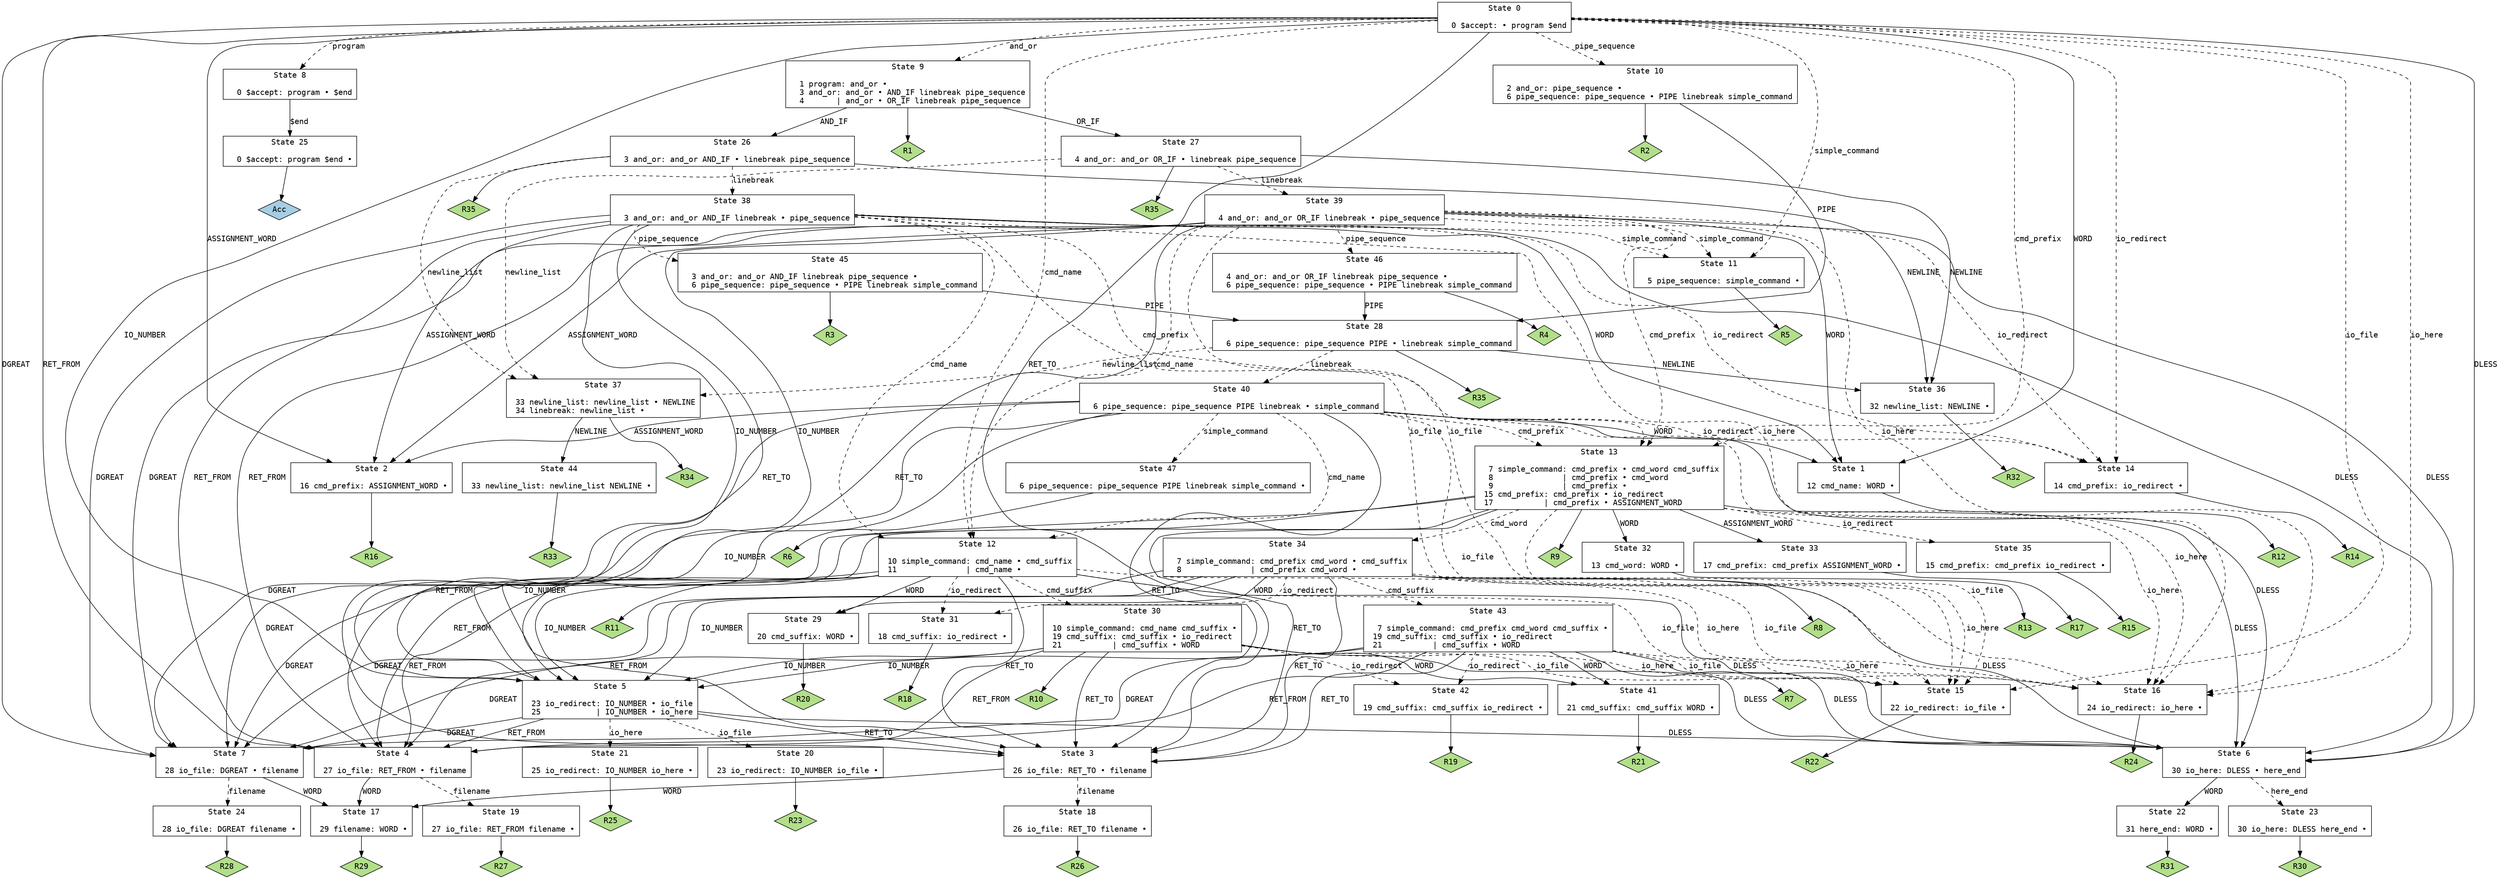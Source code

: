 // Generated by GNU Bison 3.8.2.
// Report bugs to <bug-bison@gnu.org>.
// Home page: <https://www.gnu.org/software/bison/>.

digraph "gram.y"
{
  node [fontname = courier, shape = box, colorscheme = paired6]
  edge [fontname = courier]

  0 [label="State 0\n\l  0 $accept: • program $end\l"]
  0 -> 1 [style=solid label="WORD"]
  0 -> 2 [style=solid label="ASSIGNMENT_WORD"]
  0 -> 3 [style=solid label="RET_TO"]
  0 -> 4 [style=solid label="RET_FROM"]
  0 -> 5 [style=solid label="IO_NUMBER"]
  0 -> 6 [style=solid label="DLESS"]
  0 -> 7 [style=solid label="DGREAT"]
  0 -> 8 [style=dashed label="program"]
  0 -> 9 [style=dashed label="and_or"]
  0 -> 10 [style=dashed label="pipe_sequence"]
  0 -> 11 [style=dashed label="simple_command"]
  0 -> 12 [style=dashed label="cmd_name"]
  0 -> 13 [style=dashed label="cmd_prefix"]
  0 -> 14 [style=dashed label="io_redirect"]
  0 -> 15 [style=dashed label="io_file"]
  0 -> 16 [style=dashed label="io_here"]
  1 [label="State 1\n\l 12 cmd_name: WORD •\l"]
  1 -> "1R12" [style=solid]
 "1R12" [label="R12", fillcolor=3, shape=diamond, style=filled]
  2 [label="State 2\n\l 16 cmd_prefix: ASSIGNMENT_WORD •\l"]
  2 -> "2R16" [style=solid]
 "2R16" [label="R16", fillcolor=3, shape=diamond, style=filled]
  3 [label="State 3\n\l 26 io_file: RET_TO • filename\l"]
  3 -> 17 [style=solid label="WORD"]
  3 -> 18 [style=dashed label="filename"]
  4 [label="State 4\n\l 27 io_file: RET_FROM • filename\l"]
  4 -> 17 [style=solid label="WORD"]
  4 -> 19 [style=dashed label="filename"]
  5 [label="State 5\n\l 23 io_redirect: IO_NUMBER • io_file\l 25            | IO_NUMBER • io_here\l"]
  5 -> 3 [style=solid label="RET_TO"]
  5 -> 4 [style=solid label="RET_FROM"]
  5 -> 6 [style=solid label="DLESS"]
  5 -> 7 [style=solid label="DGREAT"]
  5 -> 20 [style=dashed label="io_file"]
  5 -> 21 [style=dashed label="io_here"]
  6 [label="State 6\n\l 30 io_here: DLESS • here_end\l"]
  6 -> 22 [style=solid label="WORD"]
  6 -> 23 [style=dashed label="here_end"]
  7 [label="State 7\n\l 28 io_file: DGREAT • filename\l"]
  7 -> 17 [style=solid label="WORD"]
  7 -> 24 [style=dashed label="filename"]
  8 [label="State 8\n\l  0 $accept: program • $end\l"]
  8 -> 25 [style=solid label="$end"]
  9 [label="State 9\n\l  1 program: and_or •\l  3 and_or: and_or • AND_IF linebreak pipe_sequence\l  4       | and_or • OR_IF linebreak pipe_sequence\l"]
  9 -> 26 [style=solid label="AND_IF"]
  9 -> 27 [style=solid label="OR_IF"]
  9 -> "9R1" [style=solid]
 "9R1" [label="R1", fillcolor=3, shape=diamond, style=filled]
  10 [label="State 10\n\l  2 and_or: pipe_sequence •\l  6 pipe_sequence: pipe_sequence • PIPE linebreak simple_command\l"]
  10 -> 28 [style=solid label="PIPE"]
  10 -> "10R2" [style=solid]
 "10R2" [label="R2", fillcolor=3, shape=diamond, style=filled]
  11 [label="State 11\n\l  5 pipe_sequence: simple_command •\l"]
  11 -> "11R5" [style=solid]
 "11R5" [label="R5", fillcolor=3, shape=diamond, style=filled]
  12 [label="State 12\n\l 10 simple_command: cmd_name • cmd_suffix\l 11               | cmd_name •\l"]
  12 -> 29 [style=solid label="WORD"]
  12 -> 3 [style=solid label="RET_TO"]
  12 -> 4 [style=solid label="RET_FROM"]
  12 -> 5 [style=solid label="IO_NUMBER"]
  12 -> 6 [style=solid label="DLESS"]
  12 -> 7 [style=solid label="DGREAT"]
  12 -> 30 [style=dashed label="cmd_suffix"]
  12 -> 31 [style=dashed label="io_redirect"]
  12 -> 15 [style=dashed label="io_file"]
  12 -> 16 [style=dashed label="io_here"]
  12 -> "12R11" [style=solid]
 "12R11" [label="R11", fillcolor=3, shape=diamond, style=filled]
  13 [label="State 13\n\l  7 simple_command: cmd_prefix • cmd_word cmd_suffix\l  8               | cmd_prefix • cmd_word\l  9               | cmd_prefix •\l 15 cmd_prefix: cmd_prefix • io_redirect\l 17           | cmd_prefix • ASSIGNMENT_WORD\l"]
  13 -> 32 [style=solid label="WORD"]
  13 -> 33 [style=solid label="ASSIGNMENT_WORD"]
  13 -> 3 [style=solid label="RET_TO"]
  13 -> 4 [style=solid label="RET_FROM"]
  13 -> 5 [style=solid label="IO_NUMBER"]
  13 -> 6 [style=solid label="DLESS"]
  13 -> 7 [style=solid label="DGREAT"]
  13 -> 34 [style=dashed label="cmd_word"]
  13 -> 35 [style=dashed label="io_redirect"]
  13 -> 15 [style=dashed label="io_file"]
  13 -> 16 [style=dashed label="io_here"]
  13 -> "13R9" [style=solid]
 "13R9" [label="R9", fillcolor=3, shape=diamond, style=filled]
  14 [label="State 14\n\l 14 cmd_prefix: io_redirect •\l"]
  14 -> "14R14" [style=solid]
 "14R14" [label="R14", fillcolor=3, shape=diamond, style=filled]
  15 [label="State 15\n\l 22 io_redirect: io_file •\l"]
  15 -> "15R22" [style=solid]
 "15R22" [label="R22", fillcolor=3, shape=diamond, style=filled]
  16 [label="State 16\n\l 24 io_redirect: io_here •\l"]
  16 -> "16R24" [style=solid]
 "16R24" [label="R24", fillcolor=3, shape=diamond, style=filled]
  17 [label="State 17\n\l 29 filename: WORD •\l"]
  17 -> "17R29" [style=solid]
 "17R29" [label="R29", fillcolor=3, shape=diamond, style=filled]
  18 [label="State 18\n\l 26 io_file: RET_TO filename •\l"]
  18 -> "18R26" [style=solid]
 "18R26" [label="R26", fillcolor=3, shape=diamond, style=filled]
  19 [label="State 19\n\l 27 io_file: RET_FROM filename •\l"]
  19 -> "19R27" [style=solid]
 "19R27" [label="R27", fillcolor=3, shape=diamond, style=filled]
  20 [label="State 20\n\l 23 io_redirect: IO_NUMBER io_file •\l"]
  20 -> "20R23" [style=solid]
 "20R23" [label="R23", fillcolor=3, shape=diamond, style=filled]
  21 [label="State 21\n\l 25 io_redirect: IO_NUMBER io_here •\l"]
  21 -> "21R25" [style=solid]
 "21R25" [label="R25", fillcolor=3, shape=diamond, style=filled]
  22 [label="State 22\n\l 31 here_end: WORD •\l"]
  22 -> "22R31" [style=solid]
 "22R31" [label="R31", fillcolor=3, shape=diamond, style=filled]
  23 [label="State 23\n\l 30 io_here: DLESS here_end •\l"]
  23 -> "23R30" [style=solid]
 "23R30" [label="R30", fillcolor=3, shape=diamond, style=filled]
  24 [label="State 24\n\l 28 io_file: DGREAT filename •\l"]
  24 -> "24R28" [style=solid]
 "24R28" [label="R28", fillcolor=3, shape=diamond, style=filled]
  25 [label="State 25\n\l  0 $accept: program $end •\l"]
  25 -> "25R0" [style=solid]
 "25R0" [label="Acc", fillcolor=1, shape=diamond, style=filled]
  26 [label="State 26\n\l  3 and_or: and_or AND_IF • linebreak pipe_sequence\l"]
  26 -> 36 [style=solid label="NEWLINE"]
  26 -> 37 [style=dashed label="newline_list"]
  26 -> 38 [style=dashed label="linebreak"]
  26 -> "26R35" [style=solid]
 "26R35" [label="R35", fillcolor=3, shape=diamond, style=filled]
  27 [label="State 27\n\l  4 and_or: and_or OR_IF • linebreak pipe_sequence\l"]
  27 -> 36 [style=solid label="NEWLINE"]
  27 -> 37 [style=dashed label="newline_list"]
  27 -> 39 [style=dashed label="linebreak"]
  27 -> "27R35" [style=solid]
 "27R35" [label="R35", fillcolor=3, shape=diamond, style=filled]
  28 [label="State 28\n\l  6 pipe_sequence: pipe_sequence PIPE • linebreak simple_command\l"]
  28 -> 36 [style=solid label="NEWLINE"]
  28 -> 37 [style=dashed label="newline_list"]
  28 -> 40 [style=dashed label="linebreak"]
  28 -> "28R35" [style=solid]
 "28R35" [label="R35", fillcolor=3, shape=diamond, style=filled]
  29 [label="State 29\n\l 20 cmd_suffix: WORD •\l"]
  29 -> "29R20" [style=solid]
 "29R20" [label="R20", fillcolor=3, shape=diamond, style=filled]
  30 [label="State 30\n\l 10 simple_command: cmd_name cmd_suffix •\l 19 cmd_suffix: cmd_suffix • io_redirect\l 21           | cmd_suffix • WORD\l"]
  30 -> 41 [style=solid label="WORD"]
  30 -> 3 [style=solid label="RET_TO"]
  30 -> 4 [style=solid label="RET_FROM"]
  30 -> 5 [style=solid label="IO_NUMBER"]
  30 -> 6 [style=solid label="DLESS"]
  30 -> 7 [style=solid label="DGREAT"]
  30 -> 42 [style=dashed label="io_redirect"]
  30 -> 15 [style=dashed label="io_file"]
  30 -> 16 [style=dashed label="io_here"]
  30 -> "30R10" [style=solid]
 "30R10" [label="R10", fillcolor=3, shape=diamond, style=filled]
  31 [label="State 31\n\l 18 cmd_suffix: io_redirect •\l"]
  31 -> "31R18" [style=solid]
 "31R18" [label="R18", fillcolor=3, shape=diamond, style=filled]
  32 [label="State 32\n\l 13 cmd_word: WORD •\l"]
  32 -> "32R13" [style=solid]
 "32R13" [label="R13", fillcolor=3, shape=diamond, style=filled]
  33 [label="State 33\n\l 17 cmd_prefix: cmd_prefix ASSIGNMENT_WORD •\l"]
  33 -> "33R17" [style=solid]
 "33R17" [label="R17", fillcolor=3, shape=diamond, style=filled]
  34 [label="State 34\n\l  7 simple_command: cmd_prefix cmd_word • cmd_suffix\l  8               | cmd_prefix cmd_word •\l"]
  34 -> 29 [style=solid label="WORD"]
  34 -> 3 [style=solid label="RET_TO"]
  34 -> 4 [style=solid label="RET_FROM"]
  34 -> 5 [style=solid label="IO_NUMBER"]
  34 -> 6 [style=solid label="DLESS"]
  34 -> 7 [style=solid label="DGREAT"]
  34 -> 43 [style=dashed label="cmd_suffix"]
  34 -> 31 [style=dashed label="io_redirect"]
  34 -> 15 [style=dashed label="io_file"]
  34 -> 16 [style=dashed label="io_here"]
  34 -> "34R8" [style=solid]
 "34R8" [label="R8", fillcolor=3, shape=diamond, style=filled]
  35 [label="State 35\n\l 15 cmd_prefix: cmd_prefix io_redirect •\l"]
  35 -> "35R15" [style=solid]
 "35R15" [label="R15", fillcolor=3, shape=diamond, style=filled]
  36 [label="State 36\n\l 32 newline_list: NEWLINE •\l"]
  36 -> "36R32" [style=solid]
 "36R32" [label="R32", fillcolor=3, shape=diamond, style=filled]
  37 [label="State 37\n\l 33 newline_list: newline_list • NEWLINE\l 34 linebreak: newline_list •\l"]
  37 -> 44 [style=solid label="NEWLINE"]
  37 -> "37R34" [style=solid]
 "37R34" [label="R34", fillcolor=3, shape=diamond, style=filled]
  38 [label="State 38\n\l  3 and_or: and_or AND_IF linebreak • pipe_sequence\l"]
  38 -> 1 [style=solid label="WORD"]
  38 -> 2 [style=solid label="ASSIGNMENT_WORD"]
  38 -> 3 [style=solid label="RET_TO"]
  38 -> 4 [style=solid label="RET_FROM"]
  38 -> 5 [style=solid label="IO_NUMBER"]
  38 -> 6 [style=solid label="DLESS"]
  38 -> 7 [style=solid label="DGREAT"]
  38 -> 45 [style=dashed label="pipe_sequence"]
  38 -> 11 [style=dashed label="simple_command"]
  38 -> 12 [style=dashed label="cmd_name"]
  38 -> 13 [style=dashed label="cmd_prefix"]
  38 -> 14 [style=dashed label="io_redirect"]
  38 -> 15 [style=dashed label="io_file"]
  38 -> 16 [style=dashed label="io_here"]
  39 [label="State 39\n\l  4 and_or: and_or OR_IF linebreak • pipe_sequence\l"]
  39 -> 1 [style=solid label="WORD"]
  39 -> 2 [style=solid label="ASSIGNMENT_WORD"]
  39 -> 3 [style=solid label="RET_TO"]
  39 -> 4 [style=solid label="RET_FROM"]
  39 -> 5 [style=solid label="IO_NUMBER"]
  39 -> 6 [style=solid label="DLESS"]
  39 -> 7 [style=solid label="DGREAT"]
  39 -> 46 [style=dashed label="pipe_sequence"]
  39 -> 11 [style=dashed label="simple_command"]
  39 -> 12 [style=dashed label="cmd_name"]
  39 -> 13 [style=dashed label="cmd_prefix"]
  39 -> 14 [style=dashed label="io_redirect"]
  39 -> 15 [style=dashed label="io_file"]
  39 -> 16 [style=dashed label="io_here"]
  40 [label="State 40\n\l  6 pipe_sequence: pipe_sequence PIPE linebreak • simple_command\l"]
  40 -> 1 [style=solid label="WORD"]
  40 -> 2 [style=solid label="ASSIGNMENT_WORD"]
  40 -> 3 [style=solid label="RET_TO"]
  40 -> 4 [style=solid label="RET_FROM"]
  40 -> 5 [style=solid label="IO_NUMBER"]
  40 -> 6 [style=solid label="DLESS"]
  40 -> 7 [style=solid label="DGREAT"]
  40 -> 47 [style=dashed label="simple_command"]
  40 -> 12 [style=dashed label="cmd_name"]
  40 -> 13 [style=dashed label="cmd_prefix"]
  40 -> 14 [style=dashed label="io_redirect"]
  40 -> 15 [style=dashed label="io_file"]
  40 -> 16 [style=dashed label="io_here"]
  41 [label="State 41\n\l 21 cmd_suffix: cmd_suffix WORD •\l"]
  41 -> "41R21" [style=solid]
 "41R21" [label="R21", fillcolor=3, shape=diamond, style=filled]
  42 [label="State 42\n\l 19 cmd_suffix: cmd_suffix io_redirect •\l"]
  42 -> "42R19" [style=solid]
 "42R19" [label="R19", fillcolor=3, shape=diamond, style=filled]
  43 [label="State 43\n\l  7 simple_command: cmd_prefix cmd_word cmd_suffix •\l 19 cmd_suffix: cmd_suffix • io_redirect\l 21           | cmd_suffix • WORD\l"]
  43 -> 41 [style=solid label="WORD"]
  43 -> 3 [style=solid label="RET_TO"]
  43 -> 4 [style=solid label="RET_FROM"]
  43 -> 5 [style=solid label="IO_NUMBER"]
  43 -> 6 [style=solid label="DLESS"]
  43 -> 7 [style=solid label="DGREAT"]
  43 -> 42 [style=dashed label="io_redirect"]
  43 -> 15 [style=dashed label="io_file"]
  43 -> 16 [style=dashed label="io_here"]
  43 -> "43R7" [style=solid]
 "43R7" [label="R7", fillcolor=3, shape=diamond, style=filled]
  44 [label="State 44\n\l 33 newline_list: newline_list NEWLINE •\l"]
  44 -> "44R33" [style=solid]
 "44R33" [label="R33", fillcolor=3, shape=diamond, style=filled]
  45 [label="State 45\n\l  3 and_or: and_or AND_IF linebreak pipe_sequence •\l  6 pipe_sequence: pipe_sequence • PIPE linebreak simple_command\l"]
  45 -> 28 [style=solid label="PIPE"]
  45 -> "45R3" [style=solid]
 "45R3" [label="R3", fillcolor=3, shape=diamond, style=filled]
  46 [label="State 46\n\l  4 and_or: and_or OR_IF linebreak pipe_sequence •\l  6 pipe_sequence: pipe_sequence • PIPE linebreak simple_command\l"]
  46 -> 28 [style=solid label="PIPE"]
  46 -> "46R4" [style=solid]
 "46R4" [label="R4", fillcolor=3, shape=diamond, style=filled]
  47 [label="State 47\n\l  6 pipe_sequence: pipe_sequence PIPE linebreak simple_command •\l"]
  47 -> "47R6" [style=solid]
 "47R6" [label="R6", fillcolor=3, shape=diamond, style=filled]
}
